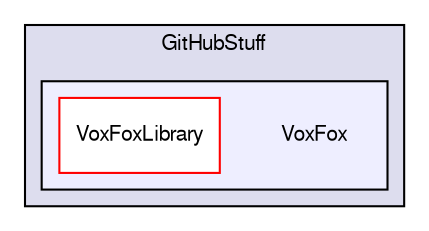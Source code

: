 digraph "VoxFox" {
  compound=true
  node [ fontsize="10", fontname="FreeSans"];
  edge [ labelfontsize="10", labelfontname="FreeSans"];
  subgraph clusterdir_229dbca1ccb5730a95eb28bca8a0cc58 {
    graph [ bgcolor="#ddddee", pencolor="black", label="GitHubStuff" fontname="FreeSans", fontsize="10", URL="dir_229dbca1ccb5730a95eb28bca8a0cc58.html"]
  subgraph clusterdir_be267db39cb192c953339ed7ef22eca2 {
    graph [ bgcolor="#eeeeff", pencolor="black", label="" URL="dir_be267db39cb192c953339ed7ef22eca2.html"];
    dir_be267db39cb192c953339ed7ef22eca2 [shape=plaintext label="VoxFox"];
    dir_632c303439042999f2d3c11c4f424adf [shape=box label="VoxFoxLibrary" color="red" fillcolor="white" style="filled" URL="dir_632c303439042999f2d3c11c4f424adf.html"];
  }
  }
}
